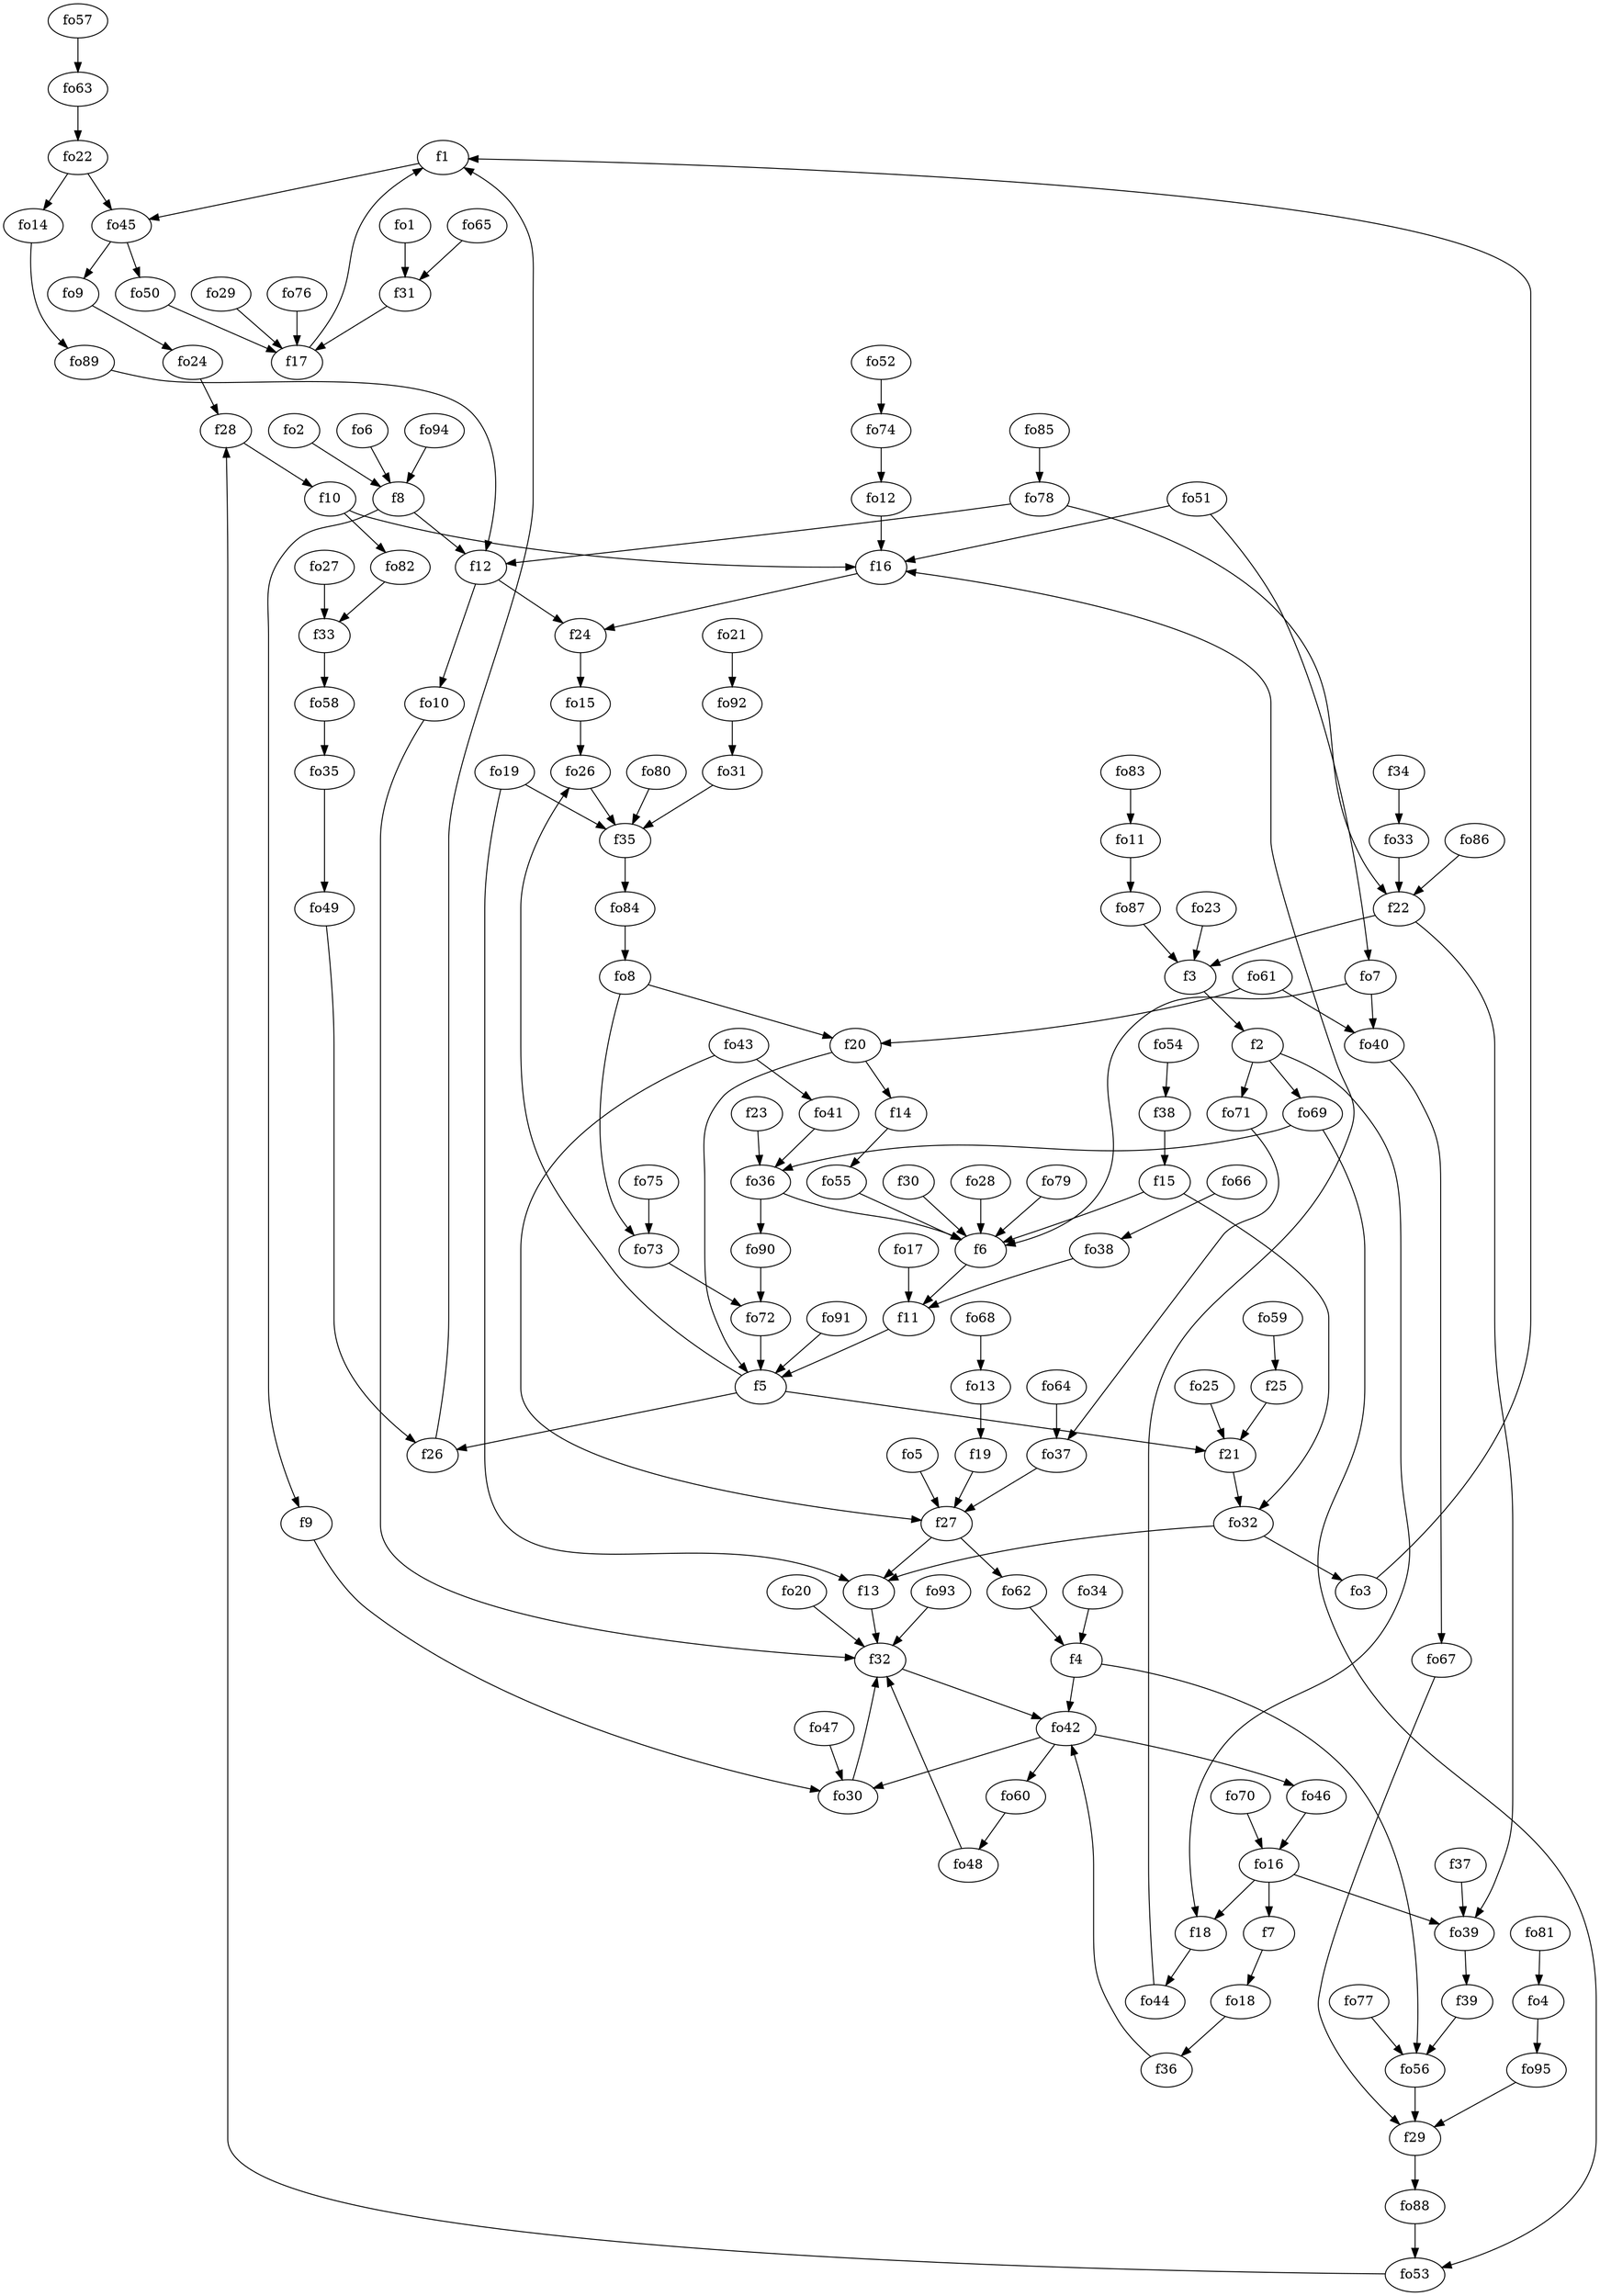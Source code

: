 strict digraph  {
f1;
f2;
f3;
f4;
f5;
f6;
f7;
f8;
f9;
f10;
f11;
f12;
f13;
f14;
f15;
f16;
f17;
f18;
f19;
f20;
f21;
f22;
f23;
f24;
f25;
f26;
f27;
f28;
f29;
f30;
f31;
f32;
f33;
f34;
f35;
f36;
f37;
f38;
f39;
fo1;
fo2;
fo3;
fo4;
fo5;
fo6;
fo7;
fo8;
fo9;
fo10;
fo11;
fo12;
fo13;
fo14;
fo15;
fo16;
fo17;
fo18;
fo19;
fo20;
fo21;
fo22;
fo23;
fo24;
fo25;
fo26;
fo27;
fo28;
fo29;
fo30;
fo31;
fo32;
fo33;
fo34;
fo35;
fo36;
fo37;
fo38;
fo39;
fo40;
fo41;
fo42;
fo43;
fo44;
fo45;
fo46;
fo47;
fo48;
fo49;
fo50;
fo51;
fo52;
fo53;
fo54;
fo55;
fo56;
fo57;
fo58;
fo59;
fo60;
fo61;
fo62;
fo63;
fo64;
fo65;
fo66;
fo67;
fo68;
fo69;
fo70;
fo71;
fo72;
fo73;
fo74;
fo75;
fo76;
fo77;
fo78;
fo79;
fo80;
fo81;
fo82;
fo83;
fo84;
fo85;
fo86;
fo87;
fo88;
fo89;
fo90;
fo91;
fo92;
fo93;
fo94;
fo95;
f1 -> fo45  [weight=2];
f2 -> fo71  [weight=2];
f2 -> fo69  [weight=2];
f2 -> f18  [weight=2];
f3 -> f2  [weight=2];
f4 -> fo42  [weight=2];
f4 -> fo56  [weight=2];
f5 -> f26  [weight=2];
f5 -> fo26  [weight=2];
f5 -> f21  [weight=2];
f6 -> f11  [weight=2];
f7 -> fo18  [weight=2];
f8 -> f12  [weight=2];
f8 -> f9  [weight=2];
f9 -> fo30  [weight=2];
f10 -> fo82  [weight=2];
f10 -> f16  [weight=2];
f11 -> f5  [weight=2];
f12 -> fo10  [weight=2];
f12 -> f24  [weight=2];
f13 -> f32  [weight=2];
f14 -> fo55  [weight=2];
f15 -> f6  [weight=2];
f15 -> fo32  [weight=2];
f16 -> f24  [weight=2];
f17 -> f1  [weight=2];
f18 -> fo44  [weight=2];
f19 -> f27  [weight=2];
f20 -> f14  [weight=2];
f20 -> f5  [weight=2];
f21 -> fo32  [weight=2];
f22 -> f3  [weight=2];
f22 -> fo39  [weight=2];
f23 -> fo36  [weight=2];
f24 -> fo15  [weight=2];
f25 -> f21  [weight=2];
f26 -> f1  [weight=2];
f27 -> f13  [weight=2];
f27 -> fo62  [weight=2];
f28 -> f10  [weight=2];
f29 -> fo88  [weight=2];
f30 -> f6  [weight=2];
f31 -> f17  [weight=2];
f32 -> fo42  [weight=2];
f33 -> fo58  [weight=2];
f34 -> fo33  [weight=2];
f35 -> fo84  [weight=2];
f36 -> fo42  [weight=2];
f37 -> fo39  [weight=2];
f38 -> f15  [weight=2];
f39 -> fo56  [weight=2];
fo1 -> f31  [weight=2];
fo2 -> f8  [weight=2];
fo3 -> f1  [weight=2];
fo4 -> fo95  [weight=2];
fo5 -> f27  [weight=2];
fo6 -> f8  [weight=2];
fo7 -> f6  [weight=2];
fo7 -> fo40  [weight=2];
fo8 -> fo73  [weight=2];
fo8 -> f20  [weight=2];
fo9 -> fo24  [weight=2];
fo10 -> f32  [weight=2];
fo11 -> fo87  [weight=2];
fo12 -> f16  [weight=2];
fo13 -> f19  [weight=2];
fo14 -> fo89  [weight=2];
fo15 -> fo26  [weight=2];
fo16 -> f18  [weight=2];
fo16 -> fo39  [weight=2];
fo16 -> f7  [weight=2];
fo17 -> f11  [weight=2];
fo18 -> f36  [weight=2];
fo19 -> f35  [weight=2];
fo19 -> f13  [weight=2];
fo20 -> f32  [weight=2];
fo21 -> fo92  [weight=2];
fo22 -> fo14  [weight=2];
fo22 -> fo45  [weight=2];
fo23 -> f3  [weight=2];
fo24 -> f28  [weight=2];
fo25 -> f21  [weight=2];
fo26 -> f35  [weight=2];
fo27 -> f33  [weight=2];
fo28 -> f6  [weight=2];
fo29 -> f17  [weight=2];
fo30 -> f32  [weight=2];
fo31 -> f35  [weight=2];
fo32 -> fo3  [weight=2];
fo32 -> f13  [weight=2];
fo33 -> f22  [weight=2];
fo34 -> f4  [weight=2];
fo35 -> fo49  [weight=2];
fo36 -> f6  [weight=2];
fo36 -> fo90  [weight=2];
fo37 -> f27  [weight=2];
fo38 -> f11  [weight=2];
fo39 -> f39  [weight=2];
fo40 -> fo67  [weight=2];
fo41 -> fo36  [weight=2];
fo42 -> fo30  [weight=2];
fo42 -> fo60  [weight=2];
fo42 -> fo46  [weight=2];
fo43 -> f27  [weight=2];
fo43 -> fo41  [weight=2];
fo44 -> f16  [weight=2];
fo45 -> fo9  [weight=2];
fo45 -> fo50  [weight=2];
fo46 -> fo16  [weight=2];
fo47 -> fo30  [weight=2];
fo48 -> f32  [weight=2];
fo49 -> f26  [weight=2];
fo50 -> f17  [weight=2];
fo51 -> f16  [weight=2];
fo51 -> fo7  [weight=2];
fo52 -> fo74  [weight=2];
fo53 -> f28  [weight=2];
fo54 -> f38  [weight=2];
fo55 -> f6  [weight=2];
fo56 -> f29  [weight=2];
fo57 -> fo63  [weight=2];
fo58 -> fo35  [weight=2];
fo59 -> f25  [weight=2];
fo60 -> fo48  [weight=2];
fo61 -> fo40  [weight=2];
fo61 -> f20  [weight=2];
fo62 -> f4  [weight=2];
fo63 -> fo22  [weight=2];
fo64 -> fo37  [weight=2];
fo65 -> f31  [weight=2];
fo66 -> fo38  [weight=2];
fo67 -> f29  [weight=2];
fo68 -> fo13  [weight=2];
fo69 -> fo53  [weight=2];
fo69 -> fo36  [weight=2];
fo70 -> fo16  [weight=2];
fo71 -> fo37  [weight=2];
fo72 -> f5  [weight=2];
fo73 -> fo72  [weight=2];
fo74 -> fo12  [weight=2];
fo75 -> fo73  [weight=2];
fo76 -> f17  [weight=2];
fo77 -> fo56  [weight=2];
fo78 -> f22  [weight=2];
fo78 -> f12  [weight=2];
fo79 -> f6  [weight=2];
fo80 -> f35  [weight=2];
fo81 -> fo4  [weight=2];
fo82 -> f33  [weight=2];
fo83 -> fo11  [weight=2];
fo84 -> fo8  [weight=2];
fo85 -> fo78  [weight=2];
fo86 -> f22  [weight=2];
fo87 -> f3  [weight=2];
fo88 -> fo53  [weight=2];
fo89 -> f12  [weight=2];
fo90 -> fo72  [weight=2];
fo91 -> f5  [weight=2];
fo92 -> fo31  [weight=2];
fo93 -> f32  [weight=2];
fo94 -> f8  [weight=2];
fo95 -> f29  [weight=2];
}
